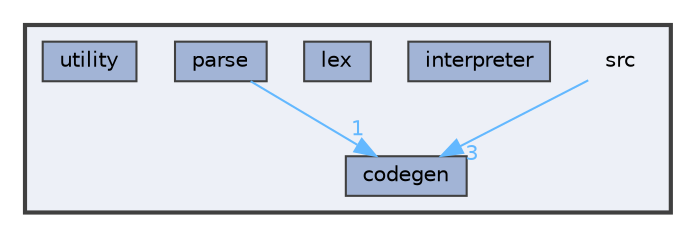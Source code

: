 digraph "src"
{
 // LATEX_PDF_SIZE
  bgcolor="transparent";
  edge [fontname=Helvetica,fontsize=10,labelfontname=Helvetica,labelfontsize=10];
  node [fontname=Helvetica,fontsize=10,shape=box,height=0.2,width=0.4];
  compound=true
  subgraph clusterdir_68267d1309a1af8e8297ef4c3efbcdba {
    graph [ bgcolor="#edf0f7", pencolor="grey25", label="", fontname=Helvetica,fontsize=10 style="filled,bold", URL="dir_68267d1309a1af8e8297ef4c3efbcdba.html",tooltip=""]
    dir_68267d1309a1af8e8297ef4c3efbcdba [shape=plaintext, label="src"];
  dir_7cf1b5e32c0ccac638cac1ebc38d93b6 [label="codegen", fillcolor="#a2b4d6", color="grey25", style="filled", URL="dir_7cf1b5e32c0ccac638cac1ebc38d93b6.html",tooltip=""];
  dir_4904b5727094acb85f1fb3ce4b540d24 [label="interpreter", fillcolor="#a2b4d6", color="grey25", style="filled", URL="dir_4904b5727094acb85f1fb3ce4b540d24.html",tooltip=""];
  dir_7ff9427e30466b9151f09a4371592ba2 [label="lex", fillcolor="#a2b4d6", color="grey25", style="filled", URL="dir_7ff9427e30466b9151f09a4371592ba2.html",tooltip=""];
  dir_4759d2f9f627d6afcfc41fd50fd37848 [label="parse", fillcolor="#a2b4d6", color="grey25", style="filled", URL="dir_4759d2f9f627d6afcfc41fd50fd37848.html",tooltip=""];
  dir_0619a8f54b4fad7043a6de45be8fde0b [label="utility", fillcolor="#a2b4d6", color="grey25", style="filled", URL="dir_0619a8f54b4fad7043a6de45be8fde0b.html",tooltip=""];
  }
  dir_68267d1309a1af8e8297ef4c3efbcdba->dir_7cf1b5e32c0ccac638cac1ebc38d93b6 [headlabel="3", labeldistance=1.5 headhref="dir_000006_000001.html" href="dir_000006_000001.html" color="steelblue1" fontcolor="steelblue1"];
  dir_4759d2f9f627d6afcfc41fd50fd37848->dir_7cf1b5e32c0ccac638cac1ebc38d93b6 [headlabel="1", labeldistance=1.5 headhref="dir_000005_000001.html" href="dir_000005_000001.html" color="steelblue1" fontcolor="steelblue1"];
}
